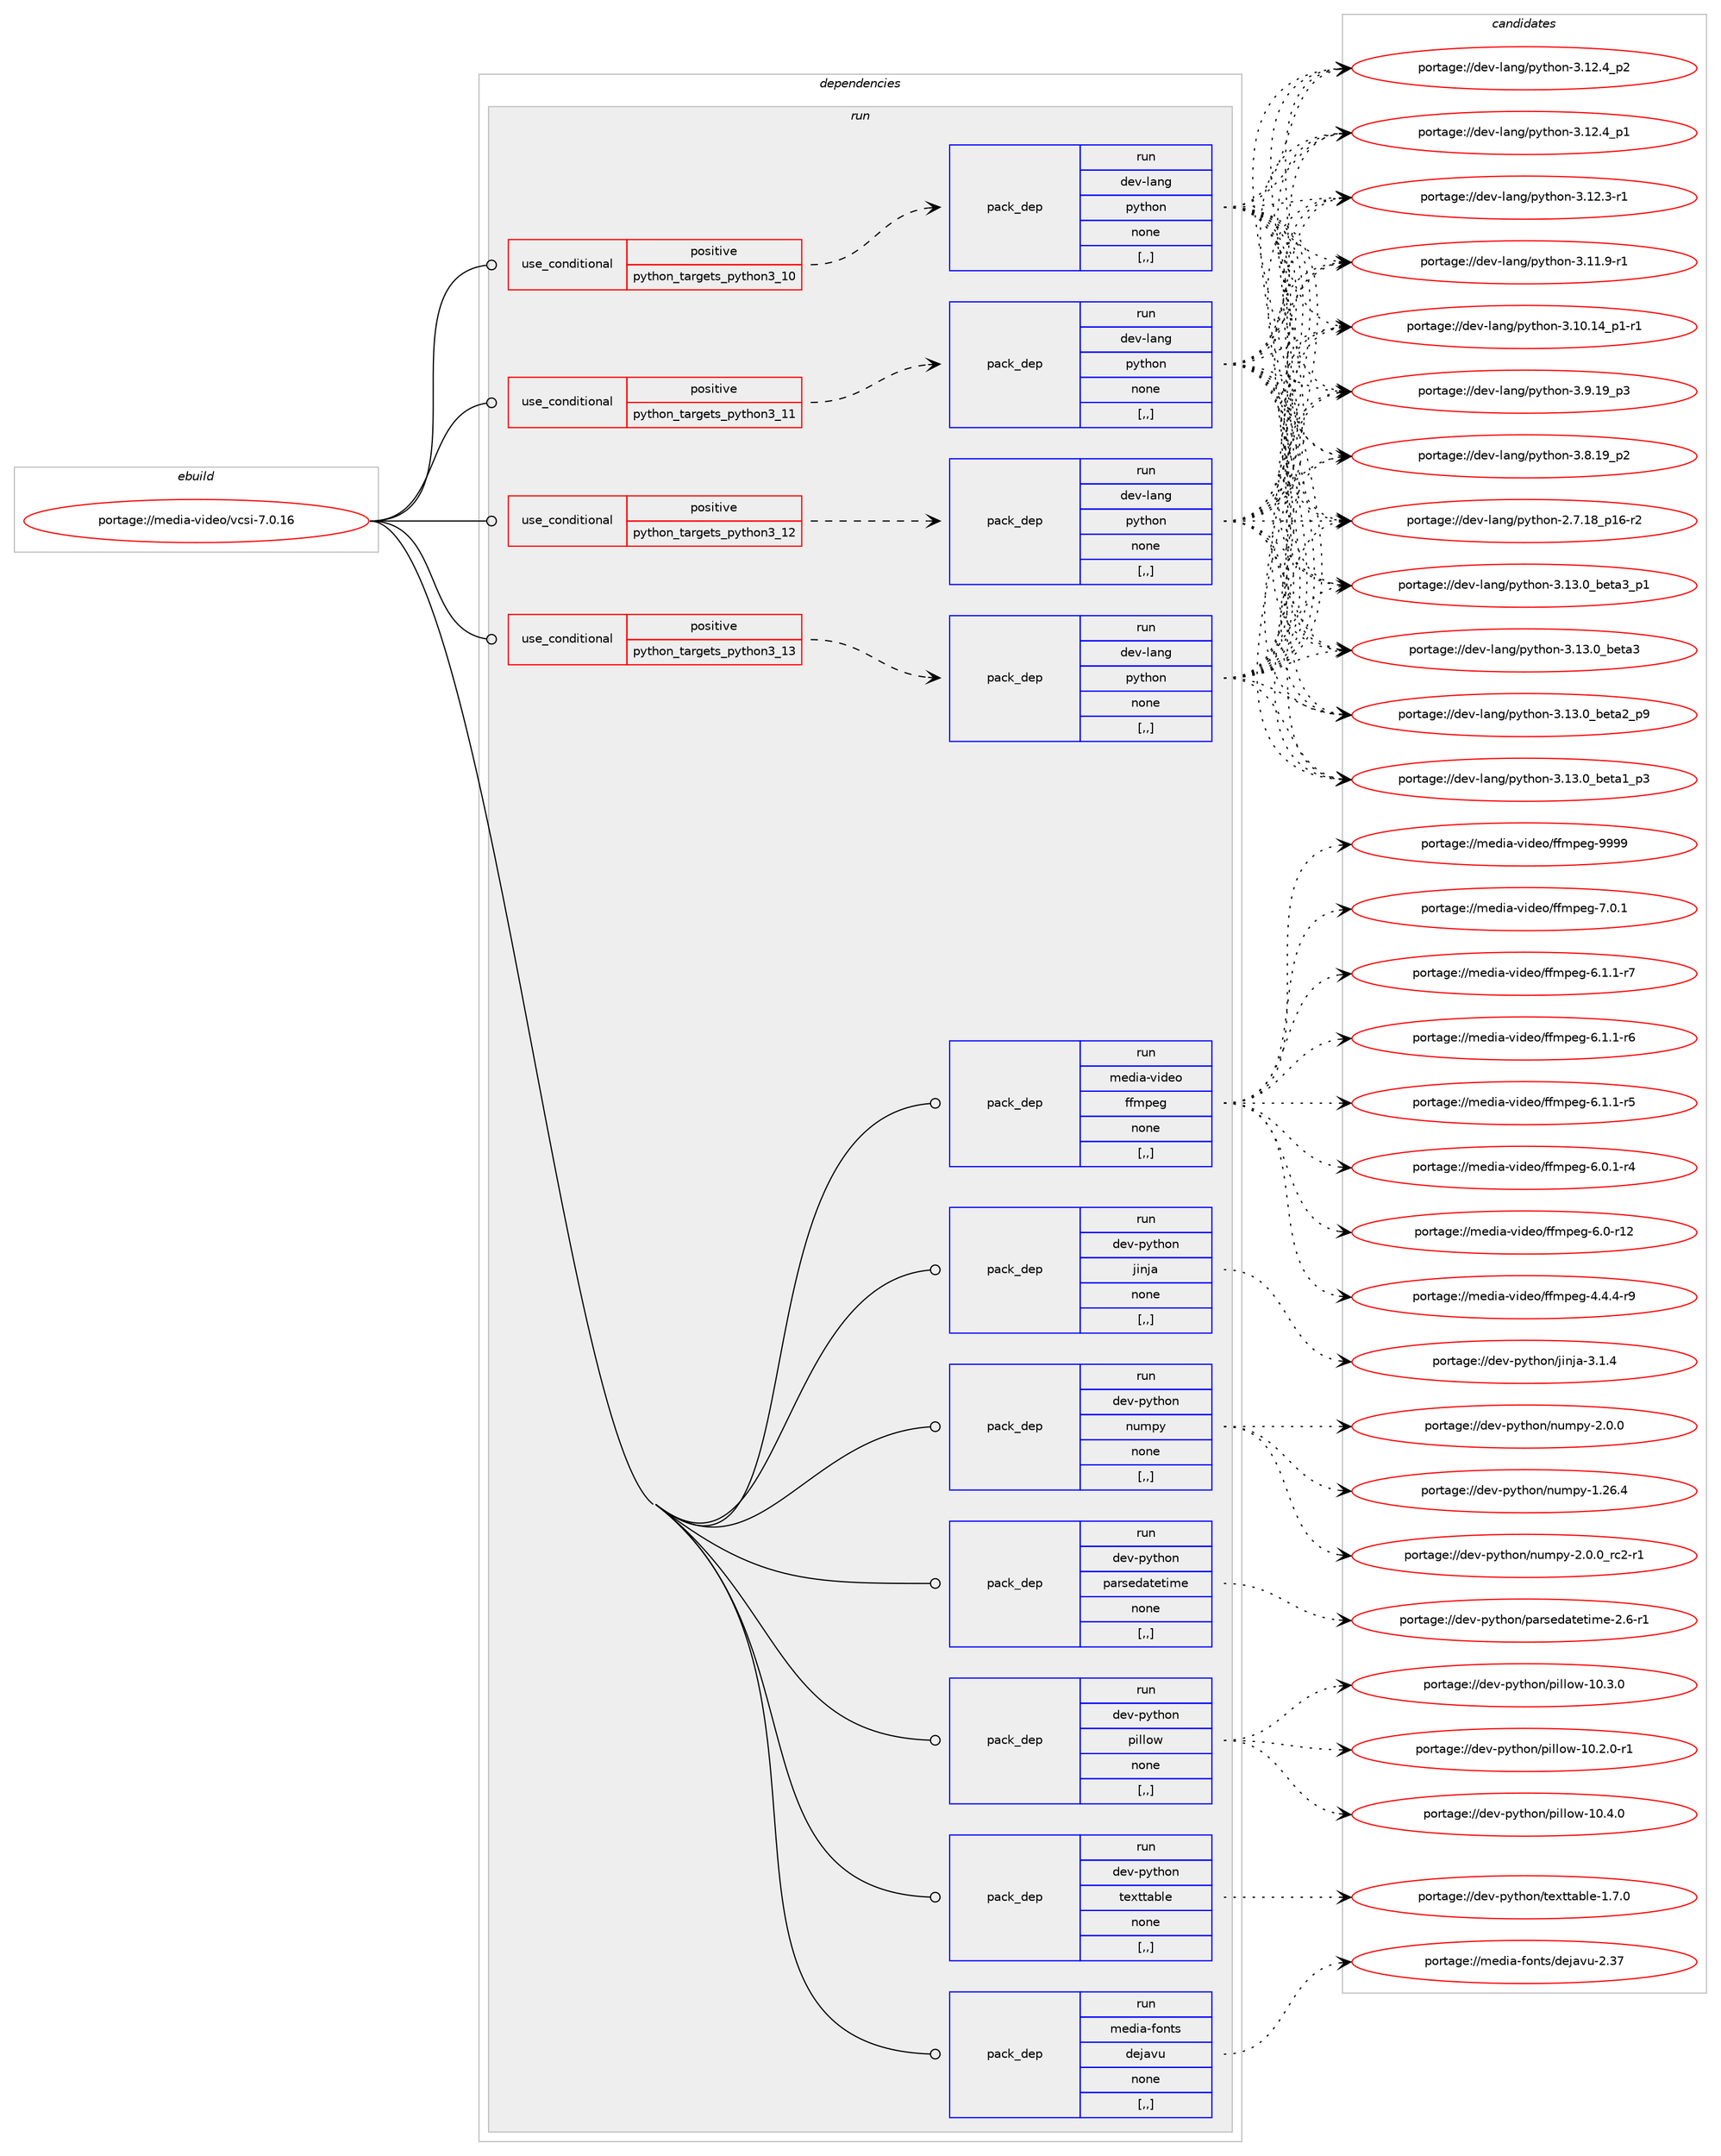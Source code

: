 digraph prolog {

# *************
# Graph options
# *************

newrank=true;
concentrate=true;
compound=true;
graph [rankdir=LR,fontname=Helvetica,fontsize=10,ranksep=1.5];#, ranksep=2.5, nodesep=0.2];
edge  [arrowhead=vee];
node  [fontname=Helvetica,fontsize=10];

# **********
# The ebuild
# **********

subgraph cluster_leftcol {
color=gray;
rank=same;
label=<<i>ebuild</i>>;
id [label="portage://media-video/vcsi-7.0.16", color=red, width=4, href="../media-video/vcsi-7.0.16.svg"];
}

# ****************
# The dependencies
# ****************

subgraph cluster_midcol {
color=gray;
label=<<i>dependencies</i>>;
subgraph cluster_compile {
fillcolor="#eeeeee";
style=filled;
label=<<i>compile</i>>;
}
subgraph cluster_compileandrun {
fillcolor="#eeeeee";
style=filled;
label=<<i>compile and run</i>>;
}
subgraph cluster_run {
fillcolor="#eeeeee";
style=filled;
label=<<i>run</i>>;
subgraph cond85368 {
dependency332216 [label=<<TABLE BORDER="0" CELLBORDER="1" CELLSPACING="0" CELLPADDING="4"><TR><TD ROWSPAN="3" CELLPADDING="10">use_conditional</TD></TR><TR><TD>positive</TD></TR><TR><TD>python_targets_python3_10</TD></TR></TABLE>>, shape=none, color=red];
subgraph pack244303 {
dependency332217 [label=<<TABLE BORDER="0" CELLBORDER="1" CELLSPACING="0" CELLPADDING="4" WIDTH="220"><TR><TD ROWSPAN="6" CELLPADDING="30">pack_dep</TD></TR><TR><TD WIDTH="110">run</TD></TR><TR><TD>dev-lang</TD></TR><TR><TD>python</TD></TR><TR><TD>none</TD></TR><TR><TD>[,,]</TD></TR></TABLE>>, shape=none, color=blue];
}
dependency332216:e -> dependency332217:w [weight=20,style="dashed",arrowhead="vee"];
}
id:e -> dependency332216:w [weight=20,style="solid",arrowhead="odot"];
subgraph cond85369 {
dependency332218 [label=<<TABLE BORDER="0" CELLBORDER="1" CELLSPACING="0" CELLPADDING="4"><TR><TD ROWSPAN="3" CELLPADDING="10">use_conditional</TD></TR><TR><TD>positive</TD></TR><TR><TD>python_targets_python3_11</TD></TR></TABLE>>, shape=none, color=red];
subgraph pack244304 {
dependency332219 [label=<<TABLE BORDER="0" CELLBORDER="1" CELLSPACING="0" CELLPADDING="4" WIDTH="220"><TR><TD ROWSPAN="6" CELLPADDING="30">pack_dep</TD></TR><TR><TD WIDTH="110">run</TD></TR><TR><TD>dev-lang</TD></TR><TR><TD>python</TD></TR><TR><TD>none</TD></TR><TR><TD>[,,]</TD></TR></TABLE>>, shape=none, color=blue];
}
dependency332218:e -> dependency332219:w [weight=20,style="dashed",arrowhead="vee"];
}
id:e -> dependency332218:w [weight=20,style="solid",arrowhead="odot"];
subgraph cond85370 {
dependency332220 [label=<<TABLE BORDER="0" CELLBORDER="1" CELLSPACING="0" CELLPADDING="4"><TR><TD ROWSPAN="3" CELLPADDING="10">use_conditional</TD></TR><TR><TD>positive</TD></TR><TR><TD>python_targets_python3_12</TD></TR></TABLE>>, shape=none, color=red];
subgraph pack244305 {
dependency332221 [label=<<TABLE BORDER="0" CELLBORDER="1" CELLSPACING="0" CELLPADDING="4" WIDTH="220"><TR><TD ROWSPAN="6" CELLPADDING="30">pack_dep</TD></TR><TR><TD WIDTH="110">run</TD></TR><TR><TD>dev-lang</TD></TR><TR><TD>python</TD></TR><TR><TD>none</TD></TR><TR><TD>[,,]</TD></TR></TABLE>>, shape=none, color=blue];
}
dependency332220:e -> dependency332221:w [weight=20,style="dashed",arrowhead="vee"];
}
id:e -> dependency332220:w [weight=20,style="solid",arrowhead="odot"];
subgraph cond85371 {
dependency332222 [label=<<TABLE BORDER="0" CELLBORDER="1" CELLSPACING="0" CELLPADDING="4"><TR><TD ROWSPAN="3" CELLPADDING="10">use_conditional</TD></TR><TR><TD>positive</TD></TR><TR><TD>python_targets_python3_13</TD></TR></TABLE>>, shape=none, color=red];
subgraph pack244306 {
dependency332223 [label=<<TABLE BORDER="0" CELLBORDER="1" CELLSPACING="0" CELLPADDING="4" WIDTH="220"><TR><TD ROWSPAN="6" CELLPADDING="30">pack_dep</TD></TR><TR><TD WIDTH="110">run</TD></TR><TR><TD>dev-lang</TD></TR><TR><TD>python</TD></TR><TR><TD>none</TD></TR><TR><TD>[,,]</TD></TR></TABLE>>, shape=none, color=blue];
}
dependency332222:e -> dependency332223:w [weight=20,style="dashed",arrowhead="vee"];
}
id:e -> dependency332222:w [weight=20,style="solid",arrowhead="odot"];
subgraph pack244307 {
dependency332224 [label=<<TABLE BORDER="0" CELLBORDER="1" CELLSPACING="0" CELLPADDING="4" WIDTH="220"><TR><TD ROWSPAN="6" CELLPADDING="30">pack_dep</TD></TR><TR><TD WIDTH="110">run</TD></TR><TR><TD>dev-python</TD></TR><TR><TD>jinja</TD></TR><TR><TD>none</TD></TR><TR><TD>[,,]</TD></TR></TABLE>>, shape=none, color=blue];
}
id:e -> dependency332224:w [weight=20,style="solid",arrowhead="odot"];
subgraph pack244308 {
dependency332225 [label=<<TABLE BORDER="0" CELLBORDER="1" CELLSPACING="0" CELLPADDING="4" WIDTH="220"><TR><TD ROWSPAN="6" CELLPADDING="30">pack_dep</TD></TR><TR><TD WIDTH="110">run</TD></TR><TR><TD>dev-python</TD></TR><TR><TD>numpy</TD></TR><TR><TD>none</TD></TR><TR><TD>[,,]</TD></TR></TABLE>>, shape=none, color=blue];
}
id:e -> dependency332225:w [weight=20,style="solid",arrowhead="odot"];
subgraph pack244309 {
dependency332226 [label=<<TABLE BORDER="0" CELLBORDER="1" CELLSPACING="0" CELLPADDING="4" WIDTH="220"><TR><TD ROWSPAN="6" CELLPADDING="30">pack_dep</TD></TR><TR><TD WIDTH="110">run</TD></TR><TR><TD>dev-python</TD></TR><TR><TD>parsedatetime</TD></TR><TR><TD>none</TD></TR><TR><TD>[,,]</TD></TR></TABLE>>, shape=none, color=blue];
}
id:e -> dependency332226:w [weight=20,style="solid",arrowhead="odot"];
subgraph pack244310 {
dependency332227 [label=<<TABLE BORDER="0" CELLBORDER="1" CELLSPACING="0" CELLPADDING="4" WIDTH="220"><TR><TD ROWSPAN="6" CELLPADDING="30">pack_dep</TD></TR><TR><TD WIDTH="110">run</TD></TR><TR><TD>dev-python</TD></TR><TR><TD>pillow</TD></TR><TR><TD>none</TD></TR><TR><TD>[,,]</TD></TR></TABLE>>, shape=none, color=blue];
}
id:e -> dependency332227:w [weight=20,style="solid",arrowhead="odot"];
subgraph pack244311 {
dependency332228 [label=<<TABLE BORDER="0" CELLBORDER="1" CELLSPACING="0" CELLPADDING="4" WIDTH="220"><TR><TD ROWSPAN="6" CELLPADDING="30">pack_dep</TD></TR><TR><TD WIDTH="110">run</TD></TR><TR><TD>dev-python</TD></TR><TR><TD>texttable</TD></TR><TR><TD>none</TD></TR><TR><TD>[,,]</TD></TR></TABLE>>, shape=none, color=blue];
}
id:e -> dependency332228:w [weight=20,style="solid",arrowhead="odot"];
subgraph pack244312 {
dependency332229 [label=<<TABLE BORDER="0" CELLBORDER="1" CELLSPACING="0" CELLPADDING="4" WIDTH="220"><TR><TD ROWSPAN="6" CELLPADDING="30">pack_dep</TD></TR><TR><TD WIDTH="110">run</TD></TR><TR><TD>media-fonts</TD></TR><TR><TD>dejavu</TD></TR><TR><TD>none</TD></TR><TR><TD>[,,]</TD></TR></TABLE>>, shape=none, color=blue];
}
id:e -> dependency332229:w [weight=20,style="solid",arrowhead="odot"];
subgraph pack244313 {
dependency332230 [label=<<TABLE BORDER="0" CELLBORDER="1" CELLSPACING="0" CELLPADDING="4" WIDTH="220"><TR><TD ROWSPAN="6" CELLPADDING="30">pack_dep</TD></TR><TR><TD WIDTH="110">run</TD></TR><TR><TD>media-video</TD></TR><TR><TD>ffmpeg</TD></TR><TR><TD>none</TD></TR><TR><TD>[,,]</TD></TR></TABLE>>, shape=none, color=blue];
}
id:e -> dependency332230:w [weight=20,style="solid",arrowhead="odot"];
}
}

# **************
# The candidates
# **************

subgraph cluster_choices {
rank=same;
color=gray;
label=<<i>candidates</i>>;

subgraph choice244303 {
color=black;
nodesep=1;
choice10010111845108971101034711212111610411111045514649514648959810111697519511249 [label="portage://dev-lang/python-3.13.0_beta3_p1", color=red, width=4,href="../dev-lang/python-3.13.0_beta3_p1.svg"];
choice1001011184510897110103471121211161041111104551464951464895981011169751 [label="portage://dev-lang/python-3.13.0_beta3", color=red, width=4,href="../dev-lang/python-3.13.0_beta3.svg"];
choice10010111845108971101034711212111610411111045514649514648959810111697509511257 [label="portage://dev-lang/python-3.13.0_beta2_p9", color=red, width=4,href="../dev-lang/python-3.13.0_beta2_p9.svg"];
choice10010111845108971101034711212111610411111045514649514648959810111697499511251 [label="portage://dev-lang/python-3.13.0_beta1_p3", color=red, width=4,href="../dev-lang/python-3.13.0_beta1_p3.svg"];
choice100101118451089711010347112121116104111110455146495046529511250 [label="portage://dev-lang/python-3.12.4_p2", color=red, width=4,href="../dev-lang/python-3.12.4_p2.svg"];
choice100101118451089711010347112121116104111110455146495046529511249 [label="portage://dev-lang/python-3.12.4_p1", color=red, width=4,href="../dev-lang/python-3.12.4_p1.svg"];
choice100101118451089711010347112121116104111110455146495046514511449 [label="portage://dev-lang/python-3.12.3-r1", color=red, width=4,href="../dev-lang/python-3.12.3-r1.svg"];
choice100101118451089711010347112121116104111110455146494946574511449 [label="portage://dev-lang/python-3.11.9-r1", color=red, width=4,href="../dev-lang/python-3.11.9-r1.svg"];
choice100101118451089711010347112121116104111110455146494846495295112494511449 [label="portage://dev-lang/python-3.10.14_p1-r1", color=red, width=4,href="../dev-lang/python-3.10.14_p1-r1.svg"];
choice100101118451089711010347112121116104111110455146574649579511251 [label="portage://dev-lang/python-3.9.19_p3", color=red, width=4,href="../dev-lang/python-3.9.19_p3.svg"];
choice100101118451089711010347112121116104111110455146564649579511250 [label="portage://dev-lang/python-3.8.19_p2", color=red, width=4,href="../dev-lang/python-3.8.19_p2.svg"];
choice100101118451089711010347112121116104111110455046554649569511249544511450 [label="portage://dev-lang/python-2.7.18_p16-r2", color=red, width=4,href="../dev-lang/python-2.7.18_p16-r2.svg"];
dependency332217:e -> choice10010111845108971101034711212111610411111045514649514648959810111697519511249:w [style=dotted,weight="100"];
dependency332217:e -> choice1001011184510897110103471121211161041111104551464951464895981011169751:w [style=dotted,weight="100"];
dependency332217:e -> choice10010111845108971101034711212111610411111045514649514648959810111697509511257:w [style=dotted,weight="100"];
dependency332217:e -> choice10010111845108971101034711212111610411111045514649514648959810111697499511251:w [style=dotted,weight="100"];
dependency332217:e -> choice100101118451089711010347112121116104111110455146495046529511250:w [style=dotted,weight="100"];
dependency332217:e -> choice100101118451089711010347112121116104111110455146495046529511249:w [style=dotted,weight="100"];
dependency332217:e -> choice100101118451089711010347112121116104111110455146495046514511449:w [style=dotted,weight="100"];
dependency332217:e -> choice100101118451089711010347112121116104111110455146494946574511449:w [style=dotted,weight="100"];
dependency332217:e -> choice100101118451089711010347112121116104111110455146494846495295112494511449:w [style=dotted,weight="100"];
dependency332217:e -> choice100101118451089711010347112121116104111110455146574649579511251:w [style=dotted,weight="100"];
dependency332217:e -> choice100101118451089711010347112121116104111110455146564649579511250:w [style=dotted,weight="100"];
dependency332217:e -> choice100101118451089711010347112121116104111110455046554649569511249544511450:w [style=dotted,weight="100"];
}
subgraph choice244304 {
color=black;
nodesep=1;
choice10010111845108971101034711212111610411111045514649514648959810111697519511249 [label="portage://dev-lang/python-3.13.0_beta3_p1", color=red, width=4,href="../dev-lang/python-3.13.0_beta3_p1.svg"];
choice1001011184510897110103471121211161041111104551464951464895981011169751 [label="portage://dev-lang/python-3.13.0_beta3", color=red, width=4,href="../dev-lang/python-3.13.0_beta3.svg"];
choice10010111845108971101034711212111610411111045514649514648959810111697509511257 [label="portage://dev-lang/python-3.13.0_beta2_p9", color=red, width=4,href="../dev-lang/python-3.13.0_beta2_p9.svg"];
choice10010111845108971101034711212111610411111045514649514648959810111697499511251 [label="portage://dev-lang/python-3.13.0_beta1_p3", color=red, width=4,href="../dev-lang/python-3.13.0_beta1_p3.svg"];
choice100101118451089711010347112121116104111110455146495046529511250 [label="portage://dev-lang/python-3.12.4_p2", color=red, width=4,href="../dev-lang/python-3.12.4_p2.svg"];
choice100101118451089711010347112121116104111110455146495046529511249 [label="portage://dev-lang/python-3.12.4_p1", color=red, width=4,href="../dev-lang/python-3.12.4_p1.svg"];
choice100101118451089711010347112121116104111110455146495046514511449 [label="portage://dev-lang/python-3.12.3-r1", color=red, width=4,href="../dev-lang/python-3.12.3-r1.svg"];
choice100101118451089711010347112121116104111110455146494946574511449 [label="portage://dev-lang/python-3.11.9-r1", color=red, width=4,href="../dev-lang/python-3.11.9-r1.svg"];
choice100101118451089711010347112121116104111110455146494846495295112494511449 [label="portage://dev-lang/python-3.10.14_p1-r1", color=red, width=4,href="../dev-lang/python-3.10.14_p1-r1.svg"];
choice100101118451089711010347112121116104111110455146574649579511251 [label="portage://dev-lang/python-3.9.19_p3", color=red, width=4,href="../dev-lang/python-3.9.19_p3.svg"];
choice100101118451089711010347112121116104111110455146564649579511250 [label="portage://dev-lang/python-3.8.19_p2", color=red, width=4,href="../dev-lang/python-3.8.19_p2.svg"];
choice100101118451089711010347112121116104111110455046554649569511249544511450 [label="portage://dev-lang/python-2.7.18_p16-r2", color=red, width=4,href="../dev-lang/python-2.7.18_p16-r2.svg"];
dependency332219:e -> choice10010111845108971101034711212111610411111045514649514648959810111697519511249:w [style=dotted,weight="100"];
dependency332219:e -> choice1001011184510897110103471121211161041111104551464951464895981011169751:w [style=dotted,weight="100"];
dependency332219:e -> choice10010111845108971101034711212111610411111045514649514648959810111697509511257:w [style=dotted,weight="100"];
dependency332219:e -> choice10010111845108971101034711212111610411111045514649514648959810111697499511251:w [style=dotted,weight="100"];
dependency332219:e -> choice100101118451089711010347112121116104111110455146495046529511250:w [style=dotted,weight="100"];
dependency332219:e -> choice100101118451089711010347112121116104111110455146495046529511249:w [style=dotted,weight="100"];
dependency332219:e -> choice100101118451089711010347112121116104111110455146495046514511449:w [style=dotted,weight="100"];
dependency332219:e -> choice100101118451089711010347112121116104111110455146494946574511449:w [style=dotted,weight="100"];
dependency332219:e -> choice100101118451089711010347112121116104111110455146494846495295112494511449:w [style=dotted,weight="100"];
dependency332219:e -> choice100101118451089711010347112121116104111110455146574649579511251:w [style=dotted,weight="100"];
dependency332219:e -> choice100101118451089711010347112121116104111110455146564649579511250:w [style=dotted,weight="100"];
dependency332219:e -> choice100101118451089711010347112121116104111110455046554649569511249544511450:w [style=dotted,weight="100"];
}
subgraph choice244305 {
color=black;
nodesep=1;
choice10010111845108971101034711212111610411111045514649514648959810111697519511249 [label="portage://dev-lang/python-3.13.0_beta3_p1", color=red, width=4,href="../dev-lang/python-3.13.0_beta3_p1.svg"];
choice1001011184510897110103471121211161041111104551464951464895981011169751 [label="portage://dev-lang/python-3.13.0_beta3", color=red, width=4,href="../dev-lang/python-3.13.0_beta3.svg"];
choice10010111845108971101034711212111610411111045514649514648959810111697509511257 [label="portage://dev-lang/python-3.13.0_beta2_p9", color=red, width=4,href="../dev-lang/python-3.13.0_beta2_p9.svg"];
choice10010111845108971101034711212111610411111045514649514648959810111697499511251 [label="portage://dev-lang/python-3.13.0_beta1_p3", color=red, width=4,href="../dev-lang/python-3.13.0_beta1_p3.svg"];
choice100101118451089711010347112121116104111110455146495046529511250 [label="portage://dev-lang/python-3.12.4_p2", color=red, width=4,href="../dev-lang/python-3.12.4_p2.svg"];
choice100101118451089711010347112121116104111110455146495046529511249 [label="portage://dev-lang/python-3.12.4_p1", color=red, width=4,href="../dev-lang/python-3.12.4_p1.svg"];
choice100101118451089711010347112121116104111110455146495046514511449 [label="portage://dev-lang/python-3.12.3-r1", color=red, width=4,href="../dev-lang/python-3.12.3-r1.svg"];
choice100101118451089711010347112121116104111110455146494946574511449 [label="portage://dev-lang/python-3.11.9-r1", color=red, width=4,href="../dev-lang/python-3.11.9-r1.svg"];
choice100101118451089711010347112121116104111110455146494846495295112494511449 [label="portage://dev-lang/python-3.10.14_p1-r1", color=red, width=4,href="../dev-lang/python-3.10.14_p1-r1.svg"];
choice100101118451089711010347112121116104111110455146574649579511251 [label="portage://dev-lang/python-3.9.19_p3", color=red, width=4,href="../dev-lang/python-3.9.19_p3.svg"];
choice100101118451089711010347112121116104111110455146564649579511250 [label="portage://dev-lang/python-3.8.19_p2", color=red, width=4,href="../dev-lang/python-3.8.19_p2.svg"];
choice100101118451089711010347112121116104111110455046554649569511249544511450 [label="portage://dev-lang/python-2.7.18_p16-r2", color=red, width=4,href="../dev-lang/python-2.7.18_p16-r2.svg"];
dependency332221:e -> choice10010111845108971101034711212111610411111045514649514648959810111697519511249:w [style=dotted,weight="100"];
dependency332221:e -> choice1001011184510897110103471121211161041111104551464951464895981011169751:w [style=dotted,weight="100"];
dependency332221:e -> choice10010111845108971101034711212111610411111045514649514648959810111697509511257:w [style=dotted,weight="100"];
dependency332221:e -> choice10010111845108971101034711212111610411111045514649514648959810111697499511251:w [style=dotted,weight="100"];
dependency332221:e -> choice100101118451089711010347112121116104111110455146495046529511250:w [style=dotted,weight="100"];
dependency332221:e -> choice100101118451089711010347112121116104111110455146495046529511249:w [style=dotted,weight="100"];
dependency332221:e -> choice100101118451089711010347112121116104111110455146495046514511449:w [style=dotted,weight="100"];
dependency332221:e -> choice100101118451089711010347112121116104111110455146494946574511449:w [style=dotted,weight="100"];
dependency332221:e -> choice100101118451089711010347112121116104111110455146494846495295112494511449:w [style=dotted,weight="100"];
dependency332221:e -> choice100101118451089711010347112121116104111110455146574649579511251:w [style=dotted,weight="100"];
dependency332221:e -> choice100101118451089711010347112121116104111110455146564649579511250:w [style=dotted,weight="100"];
dependency332221:e -> choice100101118451089711010347112121116104111110455046554649569511249544511450:w [style=dotted,weight="100"];
}
subgraph choice244306 {
color=black;
nodesep=1;
choice10010111845108971101034711212111610411111045514649514648959810111697519511249 [label="portage://dev-lang/python-3.13.0_beta3_p1", color=red, width=4,href="../dev-lang/python-3.13.0_beta3_p1.svg"];
choice1001011184510897110103471121211161041111104551464951464895981011169751 [label="portage://dev-lang/python-3.13.0_beta3", color=red, width=4,href="../dev-lang/python-3.13.0_beta3.svg"];
choice10010111845108971101034711212111610411111045514649514648959810111697509511257 [label="portage://dev-lang/python-3.13.0_beta2_p9", color=red, width=4,href="../dev-lang/python-3.13.0_beta2_p9.svg"];
choice10010111845108971101034711212111610411111045514649514648959810111697499511251 [label="portage://dev-lang/python-3.13.0_beta1_p3", color=red, width=4,href="../dev-lang/python-3.13.0_beta1_p3.svg"];
choice100101118451089711010347112121116104111110455146495046529511250 [label="portage://dev-lang/python-3.12.4_p2", color=red, width=4,href="../dev-lang/python-3.12.4_p2.svg"];
choice100101118451089711010347112121116104111110455146495046529511249 [label="portage://dev-lang/python-3.12.4_p1", color=red, width=4,href="../dev-lang/python-3.12.4_p1.svg"];
choice100101118451089711010347112121116104111110455146495046514511449 [label="portage://dev-lang/python-3.12.3-r1", color=red, width=4,href="../dev-lang/python-3.12.3-r1.svg"];
choice100101118451089711010347112121116104111110455146494946574511449 [label="portage://dev-lang/python-3.11.9-r1", color=red, width=4,href="../dev-lang/python-3.11.9-r1.svg"];
choice100101118451089711010347112121116104111110455146494846495295112494511449 [label="portage://dev-lang/python-3.10.14_p1-r1", color=red, width=4,href="../dev-lang/python-3.10.14_p1-r1.svg"];
choice100101118451089711010347112121116104111110455146574649579511251 [label="portage://dev-lang/python-3.9.19_p3", color=red, width=4,href="../dev-lang/python-3.9.19_p3.svg"];
choice100101118451089711010347112121116104111110455146564649579511250 [label="portage://dev-lang/python-3.8.19_p2", color=red, width=4,href="../dev-lang/python-3.8.19_p2.svg"];
choice100101118451089711010347112121116104111110455046554649569511249544511450 [label="portage://dev-lang/python-2.7.18_p16-r2", color=red, width=4,href="../dev-lang/python-2.7.18_p16-r2.svg"];
dependency332223:e -> choice10010111845108971101034711212111610411111045514649514648959810111697519511249:w [style=dotted,weight="100"];
dependency332223:e -> choice1001011184510897110103471121211161041111104551464951464895981011169751:w [style=dotted,weight="100"];
dependency332223:e -> choice10010111845108971101034711212111610411111045514649514648959810111697509511257:w [style=dotted,weight="100"];
dependency332223:e -> choice10010111845108971101034711212111610411111045514649514648959810111697499511251:w [style=dotted,weight="100"];
dependency332223:e -> choice100101118451089711010347112121116104111110455146495046529511250:w [style=dotted,weight="100"];
dependency332223:e -> choice100101118451089711010347112121116104111110455146495046529511249:w [style=dotted,weight="100"];
dependency332223:e -> choice100101118451089711010347112121116104111110455146495046514511449:w [style=dotted,weight="100"];
dependency332223:e -> choice100101118451089711010347112121116104111110455146494946574511449:w [style=dotted,weight="100"];
dependency332223:e -> choice100101118451089711010347112121116104111110455146494846495295112494511449:w [style=dotted,weight="100"];
dependency332223:e -> choice100101118451089711010347112121116104111110455146574649579511251:w [style=dotted,weight="100"];
dependency332223:e -> choice100101118451089711010347112121116104111110455146564649579511250:w [style=dotted,weight="100"];
dependency332223:e -> choice100101118451089711010347112121116104111110455046554649569511249544511450:w [style=dotted,weight="100"];
}
subgraph choice244307 {
color=black;
nodesep=1;
choice100101118451121211161041111104710610511010697455146494652 [label="portage://dev-python/jinja-3.1.4", color=red, width=4,href="../dev-python/jinja-3.1.4.svg"];
dependency332224:e -> choice100101118451121211161041111104710610511010697455146494652:w [style=dotted,weight="100"];
}
subgraph choice244308 {
color=black;
nodesep=1;
choice10010111845112121116104111110471101171091121214550464846489511499504511449 [label="portage://dev-python/numpy-2.0.0_rc2-r1", color=red, width=4,href="../dev-python/numpy-2.0.0_rc2-r1.svg"];
choice1001011184511212111610411111047110117109112121455046484648 [label="portage://dev-python/numpy-2.0.0", color=red, width=4,href="../dev-python/numpy-2.0.0.svg"];
choice100101118451121211161041111104711011710911212145494650544652 [label="portage://dev-python/numpy-1.26.4", color=red, width=4,href="../dev-python/numpy-1.26.4.svg"];
dependency332225:e -> choice10010111845112121116104111110471101171091121214550464846489511499504511449:w [style=dotted,weight="100"];
dependency332225:e -> choice1001011184511212111610411111047110117109112121455046484648:w [style=dotted,weight="100"];
dependency332225:e -> choice100101118451121211161041111104711011710911212145494650544652:w [style=dotted,weight="100"];
}
subgraph choice244309 {
color=black;
nodesep=1;
choice10010111845112121116104111110471129711411510110097116101116105109101455046544511449 [label="portage://dev-python/parsedatetime-2.6-r1", color=red, width=4,href="../dev-python/parsedatetime-2.6-r1.svg"];
dependency332226:e -> choice10010111845112121116104111110471129711411510110097116101116105109101455046544511449:w [style=dotted,weight="100"];
}
subgraph choice244310 {
color=black;
nodesep=1;
choice100101118451121211161041111104711210510810811111945494846524648 [label="portage://dev-python/pillow-10.4.0", color=red, width=4,href="../dev-python/pillow-10.4.0.svg"];
choice100101118451121211161041111104711210510810811111945494846514648 [label="portage://dev-python/pillow-10.3.0", color=red, width=4,href="../dev-python/pillow-10.3.0.svg"];
choice1001011184511212111610411111047112105108108111119454948465046484511449 [label="portage://dev-python/pillow-10.2.0-r1", color=red, width=4,href="../dev-python/pillow-10.2.0-r1.svg"];
dependency332227:e -> choice100101118451121211161041111104711210510810811111945494846524648:w [style=dotted,weight="100"];
dependency332227:e -> choice100101118451121211161041111104711210510810811111945494846514648:w [style=dotted,weight="100"];
dependency332227:e -> choice1001011184511212111610411111047112105108108111119454948465046484511449:w [style=dotted,weight="100"];
}
subgraph choice244311 {
color=black;
nodesep=1;
choice10010111845112121116104111110471161011201161169798108101454946554648 [label="portage://dev-python/texttable-1.7.0", color=red, width=4,href="../dev-python/texttable-1.7.0.svg"];
dependency332228:e -> choice10010111845112121116104111110471161011201161169798108101454946554648:w [style=dotted,weight="100"];
}
subgraph choice244312 {
color=black;
nodesep=1;
choice109101100105974510211111011611547100101106971181174550465155 [label="portage://media-fonts/dejavu-2.37", color=red, width=4,href="../media-fonts/dejavu-2.37.svg"];
dependency332229:e -> choice109101100105974510211111011611547100101106971181174550465155:w [style=dotted,weight="100"];
}
subgraph choice244313 {
color=black;
nodesep=1;
choice1091011001059745118105100101111471021021091121011034557575757 [label="portage://media-video/ffmpeg-9999", color=red, width=4,href="../media-video/ffmpeg-9999.svg"];
choice109101100105974511810510010111147102102109112101103455546484649 [label="portage://media-video/ffmpeg-7.0.1", color=red, width=4,href="../media-video/ffmpeg-7.0.1.svg"];
choice1091011001059745118105100101111471021021091121011034554464946494511455 [label="portage://media-video/ffmpeg-6.1.1-r7", color=red, width=4,href="../media-video/ffmpeg-6.1.1-r7.svg"];
choice1091011001059745118105100101111471021021091121011034554464946494511454 [label="portage://media-video/ffmpeg-6.1.1-r6", color=red, width=4,href="../media-video/ffmpeg-6.1.1-r6.svg"];
choice1091011001059745118105100101111471021021091121011034554464946494511453 [label="portage://media-video/ffmpeg-6.1.1-r5", color=red, width=4,href="../media-video/ffmpeg-6.1.1-r5.svg"];
choice1091011001059745118105100101111471021021091121011034554464846494511452 [label="portage://media-video/ffmpeg-6.0.1-r4", color=red, width=4,href="../media-video/ffmpeg-6.0.1-r4.svg"];
choice10910110010597451181051001011114710210210911210110345544648451144950 [label="portage://media-video/ffmpeg-6.0-r12", color=red, width=4,href="../media-video/ffmpeg-6.0-r12.svg"];
choice1091011001059745118105100101111471021021091121011034552465246524511457 [label="portage://media-video/ffmpeg-4.4.4-r9", color=red, width=4,href="../media-video/ffmpeg-4.4.4-r9.svg"];
dependency332230:e -> choice1091011001059745118105100101111471021021091121011034557575757:w [style=dotted,weight="100"];
dependency332230:e -> choice109101100105974511810510010111147102102109112101103455546484649:w [style=dotted,weight="100"];
dependency332230:e -> choice1091011001059745118105100101111471021021091121011034554464946494511455:w [style=dotted,weight="100"];
dependency332230:e -> choice1091011001059745118105100101111471021021091121011034554464946494511454:w [style=dotted,weight="100"];
dependency332230:e -> choice1091011001059745118105100101111471021021091121011034554464946494511453:w [style=dotted,weight="100"];
dependency332230:e -> choice1091011001059745118105100101111471021021091121011034554464846494511452:w [style=dotted,weight="100"];
dependency332230:e -> choice10910110010597451181051001011114710210210911210110345544648451144950:w [style=dotted,weight="100"];
dependency332230:e -> choice1091011001059745118105100101111471021021091121011034552465246524511457:w [style=dotted,weight="100"];
}
}

}
